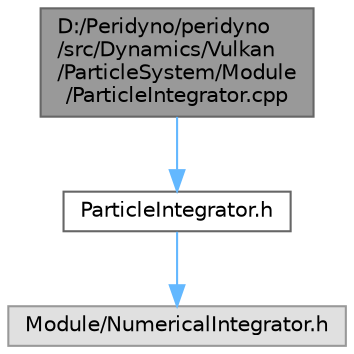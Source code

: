 digraph "D:/Peridyno/peridyno/src/Dynamics/Vulkan/ParticleSystem/Module/ParticleIntegrator.cpp"
{
 // LATEX_PDF_SIZE
  bgcolor="transparent";
  edge [fontname=Helvetica,fontsize=10,labelfontname=Helvetica,labelfontsize=10];
  node [fontname=Helvetica,fontsize=10,shape=box,height=0.2,width=0.4];
  Node1 [id="Node000001",label="D:/Peridyno/peridyno\l/src/Dynamics/Vulkan\l/ParticleSystem/Module\l/ParticleIntegrator.cpp",height=0.2,width=0.4,color="gray40", fillcolor="grey60", style="filled", fontcolor="black",tooltip=" "];
  Node1 -> Node2 [id="edge1_Node000001_Node000002",color="steelblue1",style="solid",tooltip=" "];
  Node2 [id="Node000002",label="ParticleIntegrator.h",height=0.2,width=0.4,color="grey40", fillcolor="white", style="filled",URL="$_vulkan_2_particle_system_2_module_2_particle_integrator_8h.html",tooltip=" "];
  Node2 -> Node3 [id="edge2_Node000002_Node000003",color="steelblue1",style="solid",tooltip=" "];
  Node3 [id="Node000003",label="Module/NumericalIntegrator.h",height=0.2,width=0.4,color="grey60", fillcolor="#E0E0E0", style="filled",tooltip=" "];
}

